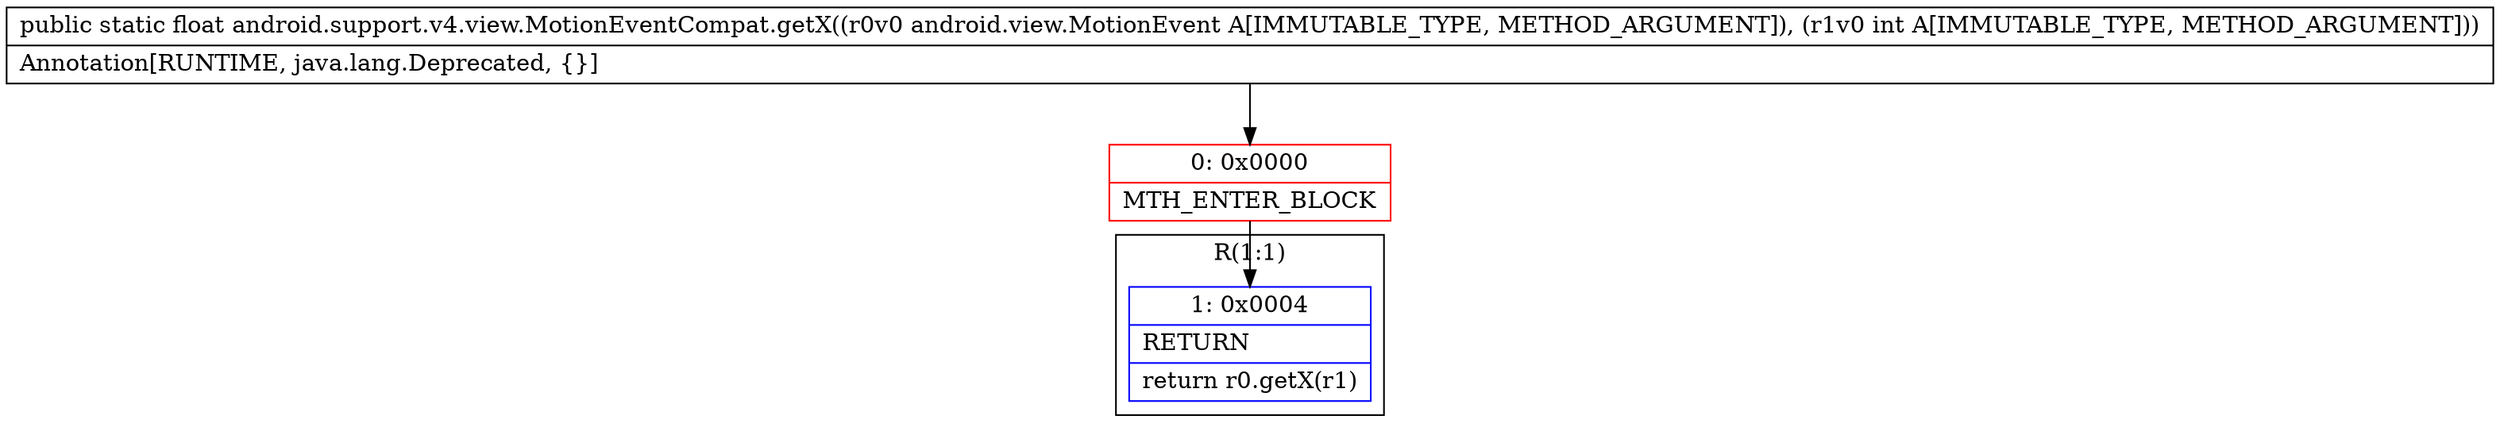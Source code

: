digraph "CFG forandroid.support.v4.view.MotionEventCompat.getX(Landroid\/view\/MotionEvent;I)F" {
subgraph cluster_Region_1595073237 {
label = "R(1:1)";
node [shape=record,color=blue];
Node_1 [shape=record,label="{1\:\ 0x0004|RETURN\l|return r0.getX(r1)\l}"];
}
Node_0 [shape=record,color=red,label="{0\:\ 0x0000|MTH_ENTER_BLOCK\l}"];
MethodNode[shape=record,label="{public static float android.support.v4.view.MotionEventCompat.getX((r0v0 android.view.MotionEvent A[IMMUTABLE_TYPE, METHOD_ARGUMENT]), (r1v0 int A[IMMUTABLE_TYPE, METHOD_ARGUMENT]))  | Annotation[RUNTIME, java.lang.Deprecated, \{\}]\l}"];
MethodNode -> Node_0;
Node_0 -> Node_1;
}

